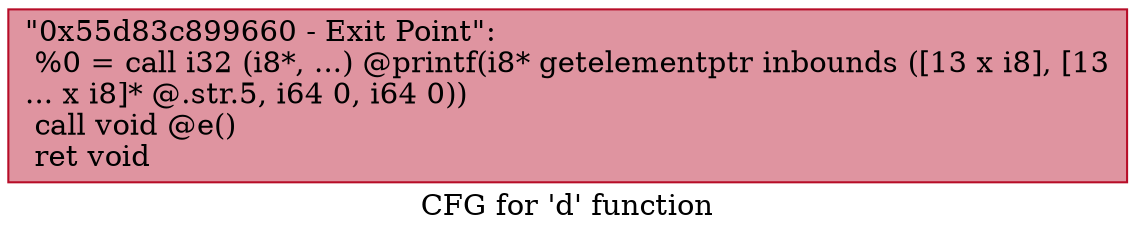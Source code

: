 digraph "CFG for 'd' function" {
	label="CFG for 'd' function";

	Node0x55d83c899660 [shape=record,color="#b70d28ff", style=filled, fillcolor="#b70d2870",label="{\"0x55d83c899660 - Exit Point\":\l  %0 = call i32 (i8*, ...) @printf(i8* getelementptr inbounds ([13 x i8], [13\l... x i8]* @.str.5, i64 0, i64 0))\l  call void @e()\l  ret void\l}"];
}
